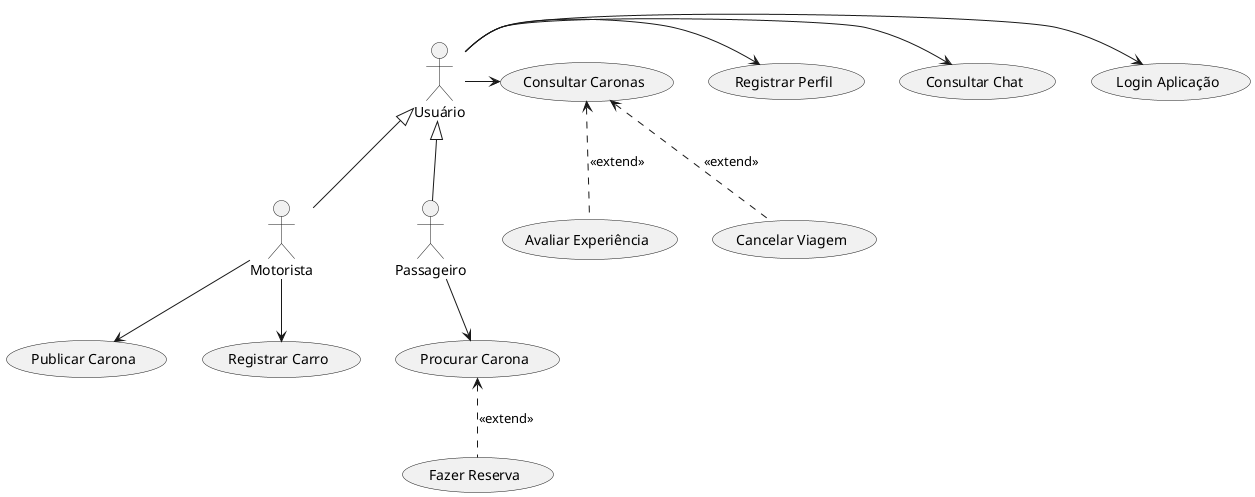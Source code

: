@startuml
skinparam packageStyle rectangle

actor Usuário as user
actor Motorista as driver
actor Passageiro as passenger

user <|-- driver
user <|-- passenger
  
usecase "Publicar Carona" as publicate
usecase "Fazer Reserva" as interest
usecase "Avaliar Experiência" as rateExp
usecase "Procurar Carona" as search
usecase "Cancelar Viagem" as cancel
usecase "Registrar Perfil" as register
usecase "Login Aplicação" as login
usecase "Consultar Chat" as talk
usecase "Consultar Caronas" as consult
usecase "Registrar Carro" as car

search <.. interest  : <<extend>>
consult <.. cancel  : <<extend>>
consult <.. rateExp  : <<extend>>

user -> login
user -> talk
user -> register
user -> consult

driver --> car
driver --> publicate

passenger --> search

@enduml
